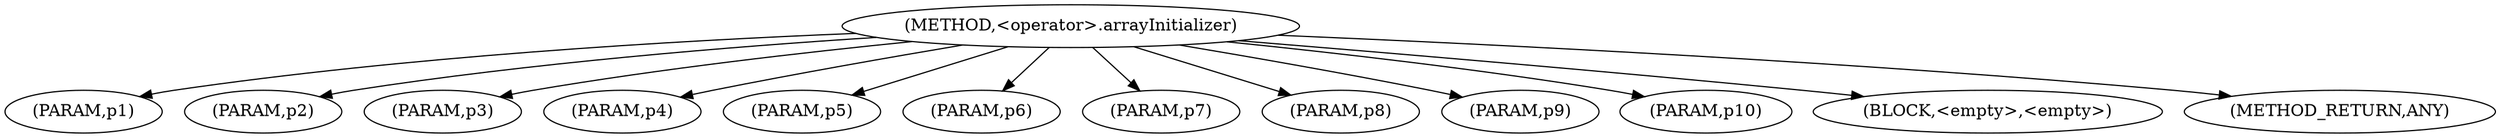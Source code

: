 digraph "&lt;operator&gt;.arrayInitializer" {  
"2474" [label = <(METHOD,&lt;operator&gt;.arrayInitializer)> ]
"2475" [label = <(PARAM,p1)> ]
"2476" [label = <(PARAM,p2)> ]
"2477" [label = <(PARAM,p3)> ]
"2478" [label = <(PARAM,p4)> ]
"2479" [label = <(PARAM,p5)> ]
"2480" [label = <(PARAM,p6)> ]
"2481" [label = <(PARAM,p7)> ]
"2482" [label = <(PARAM,p8)> ]
"2483" [label = <(PARAM,p9)> ]
"2484" [label = <(PARAM,p10)> ]
"2485" [label = <(BLOCK,&lt;empty&gt;,&lt;empty&gt;)> ]
"2486" [label = <(METHOD_RETURN,ANY)> ]
  "2474" -> "2475" 
  "2474" -> "2485" 
  "2474" -> "2476" 
  "2474" -> "2486" 
  "2474" -> "2477" 
  "2474" -> "2478" 
  "2474" -> "2479" 
  "2474" -> "2480" 
  "2474" -> "2481" 
  "2474" -> "2482" 
  "2474" -> "2483" 
  "2474" -> "2484" 
}
